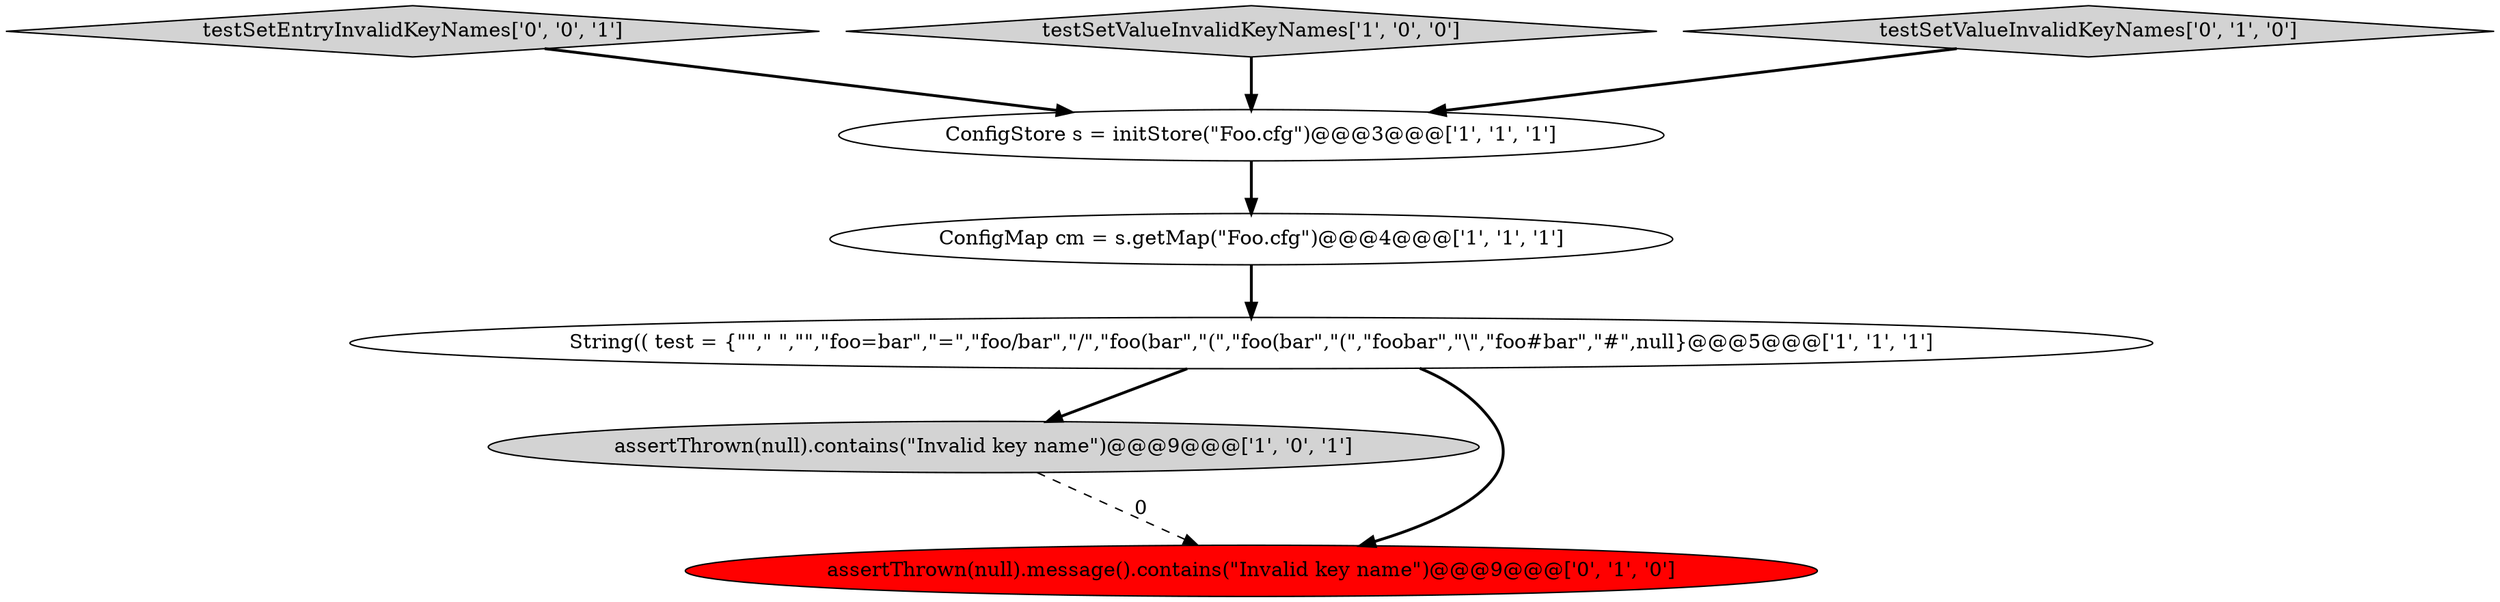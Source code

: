 digraph {
7 [style = filled, label = "testSetEntryInvalidKeyNames['0', '0', '1']", fillcolor = lightgray, shape = diamond image = "AAA0AAABBB3BBB"];
0 [style = filled, label = "testSetValueInvalidKeyNames['1', '0', '0']", fillcolor = lightgray, shape = diamond image = "AAA0AAABBB1BBB"];
5 [style = filled, label = "testSetValueInvalidKeyNames['0', '1', '0']", fillcolor = lightgray, shape = diamond image = "AAA0AAABBB2BBB"];
4 [style = filled, label = "ConfigStore s = initStore(\"Foo.cfg\")@@@3@@@['1', '1', '1']", fillcolor = white, shape = ellipse image = "AAA0AAABBB1BBB"];
3 [style = filled, label = "assertThrown(null).contains(\"Invalid key name\")@@@9@@@['1', '0', '1']", fillcolor = lightgray, shape = ellipse image = "AAA0AAABBB1BBB"];
6 [style = filled, label = "assertThrown(null).message().contains(\"Invalid key name\")@@@9@@@['0', '1', '0']", fillcolor = red, shape = ellipse image = "AAA1AAABBB2BBB"];
1 [style = filled, label = "String(( test = {\"\",\" \",\"\",\"foo=bar\",\"=\",\"foo/bar\",\"/\",\"foo(bar\",\"(\",\"foo(bar\",\"(\",\"foo\bar\",\"\\\",\"foo#bar\",\"#\",null}@@@5@@@['1', '1', '1']", fillcolor = white, shape = ellipse image = "AAA0AAABBB1BBB"];
2 [style = filled, label = "ConfigMap cm = s.getMap(\"Foo.cfg\")@@@4@@@['1', '1', '1']", fillcolor = white, shape = ellipse image = "AAA0AAABBB1BBB"];
1->3 [style = bold, label=""];
3->6 [style = dashed, label="0"];
1->6 [style = bold, label=""];
4->2 [style = bold, label=""];
7->4 [style = bold, label=""];
0->4 [style = bold, label=""];
2->1 [style = bold, label=""];
5->4 [style = bold, label=""];
}
